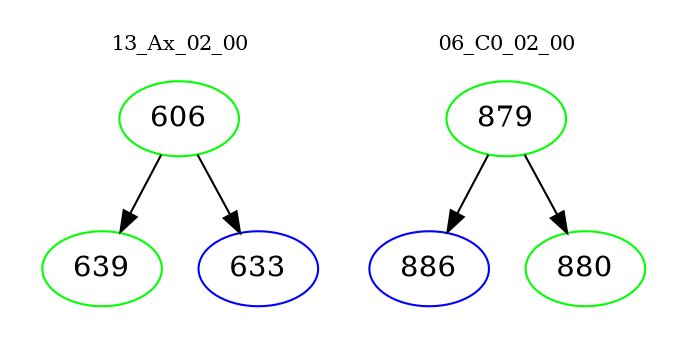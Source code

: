 digraph{
subgraph cluster_0 {
color = white
label = "13_Ax_02_00";
fontsize=10;
T0_606 [label="606", color="green"]
T0_606 -> T0_639 [color="black"]
T0_639 [label="639", color="green"]
T0_606 -> T0_633 [color="black"]
T0_633 [label="633", color="blue"]
}
subgraph cluster_1 {
color = white
label = "06_C0_02_00";
fontsize=10;
T1_879 [label="879", color="green"]
T1_879 -> T1_886 [color="black"]
T1_886 [label="886", color="blue"]
T1_879 -> T1_880 [color="black"]
T1_880 [label="880", color="green"]
}
}

